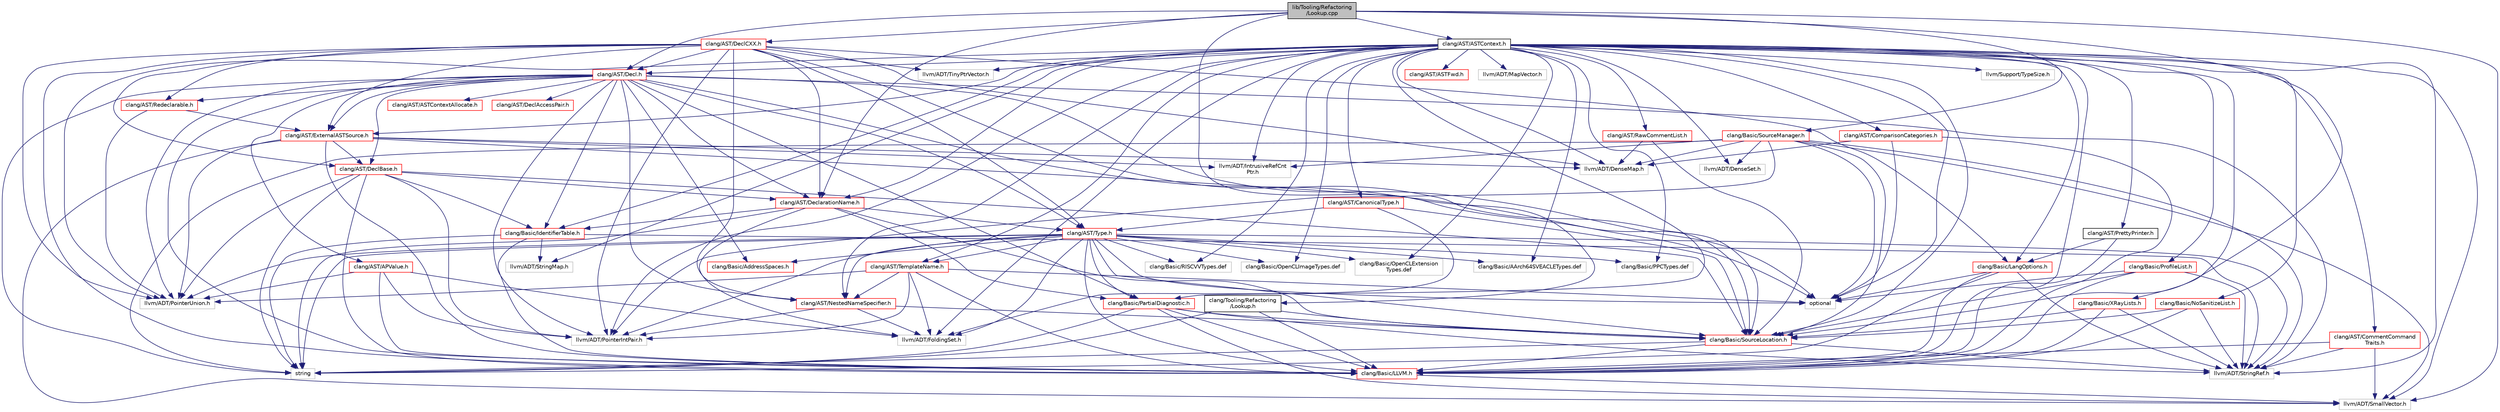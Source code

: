digraph "lib/Tooling/Refactoring/Lookup.cpp"
{
 // LATEX_PDF_SIZE
  bgcolor="transparent";
  edge [fontname="Helvetica",fontsize="10",labelfontname="Helvetica",labelfontsize="10"];
  node [fontname="Helvetica",fontsize="10",shape=record];
  Node1 [label="lib/Tooling/Refactoring\l/Lookup.cpp",height=0.2,width=0.4,color="black", fillcolor="grey75", style="filled", fontcolor="black",tooltip=" "];
  Node1 -> Node2 [color="midnightblue",fontsize="10",style="solid",fontname="Helvetica"];
  Node2 [label="clang/Tooling/Refactoring\l/Lookup.h",height=0.2,width=0.4,color="black",URL="$Tooling_2Refactoring_2Lookup_8h.html",tooltip=" "];
  Node2 -> Node3 [color="midnightblue",fontsize="10",style="solid",fontname="Helvetica"];
  Node3 [label="clang/Basic/LLVM.h",height=0.2,width=0.4,color="red",URL="$LLVM_8h.html",tooltip=" "];
  Node3 -> Node5 [color="midnightblue",fontsize="10",style="solid",fontname="Helvetica"];
  Node5 [label="llvm/ADT/SmallVector.h",height=0.2,width=0.4,color="grey75",tooltip=" "];
  Node2 -> Node6 [color="midnightblue",fontsize="10",style="solid",fontname="Helvetica"];
  Node6 [label="clang/Basic/SourceLocation.h",height=0.2,width=0.4,color="red",URL="$SourceLocation_8h.html",tooltip=" "];
  Node6 -> Node3 [color="midnightblue",fontsize="10",style="solid",fontname="Helvetica"];
  Node6 -> Node7 [color="midnightblue",fontsize="10",style="solid",fontname="Helvetica"];
  Node7 [label="llvm/ADT/StringRef.h",height=0.2,width=0.4,color="grey75",tooltip=" "];
  Node6 -> Node10 [color="midnightblue",fontsize="10",style="solid",fontname="Helvetica"];
  Node10 [label="string",height=0.2,width=0.4,color="grey75",tooltip=" "];
  Node2 -> Node10 [color="midnightblue",fontsize="10",style="solid",fontname="Helvetica"];
  Node1 -> Node12 [color="midnightblue",fontsize="10",style="solid",fontname="Helvetica"];
  Node12 [label="clang/AST/ASTContext.h",height=0.2,width=0.4,color="black",URL="$ASTContext_8h.html",tooltip=" "];
  Node12 -> Node13 [color="midnightblue",fontsize="10",style="solid",fontname="Helvetica"];
  Node13 [label="clang/AST/ASTFwd.h",height=0.2,width=0.4,color="red",URL="$ASTFwd_8h.html",tooltip=" "];
  Node12 -> Node19 [color="midnightblue",fontsize="10",style="solid",fontname="Helvetica"];
  Node19 [label="clang/AST/CanonicalType.h",height=0.2,width=0.4,color="red",URL="$CanonicalType_8h.html",tooltip=" "];
  Node19 -> Node20 [color="midnightblue",fontsize="10",style="solid",fontname="Helvetica"];
  Node20 [label="clang/AST/Type.h",height=0.2,width=0.4,color="red",URL="$Type_8h.html",tooltip=" "];
  Node20 -> Node24 [color="midnightblue",fontsize="10",style="solid",fontname="Helvetica"];
  Node24 [label="clang/AST/NestedNameSpecifier.h",height=0.2,width=0.4,color="red",URL="$NestedNameSpecifier_8h.html",tooltip=" "];
  Node24 -> Node6 [color="midnightblue",fontsize="10",style="solid",fontname="Helvetica"];
  Node24 -> Node48 [color="midnightblue",fontsize="10",style="solid",fontname="Helvetica"];
  Node48 [label="llvm/ADT/FoldingSet.h",height=0.2,width=0.4,color="grey75",tooltip=" "];
  Node24 -> Node49 [color="midnightblue",fontsize="10",style="solid",fontname="Helvetica"];
  Node49 [label="llvm/ADT/PointerIntPair.h",height=0.2,width=0.4,color="grey75",tooltip=" "];
  Node20 -> Node51 [color="midnightblue",fontsize="10",style="solid",fontname="Helvetica"];
  Node51 [label="clang/AST/TemplateName.h",height=0.2,width=0.4,color="red",URL="$TemplateName_8h.html",tooltip=" "];
  Node51 -> Node24 [color="midnightblue",fontsize="10",style="solid",fontname="Helvetica"];
  Node51 -> Node3 [color="midnightblue",fontsize="10",style="solid",fontname="Helvetica"];
  Node51 -> Node48 [color="midnightblue",fontsize="10",style="solid",fontname="Helvetica"];
  Node51 -> Node49 [color="midnightblue",fontsize="10",style="solid",fontname="Helvetica"];
  Node51 -> Node52 [color="midnightblue",fontsize="10",style="solid",fontname="Helvetica"];
  Node52 [label="llvm/ADT/PointerUnion.h",height=0.2,width=0.4,color="grey75",tooltip=" "];
  Node51 -> Node28 [color="midnightblue",fontsize="10",style="solid",fontname="Helvetica"];
  Node28 [label="optional",height=0.2,width=0.4,color="grey75",tooltip=" "];
  Node20 -> Node54 [color="midnightblue",fontsize="10",style="solid",fontname="Helvetica"];
  Node54 [label="clang/Basic/AddressSpaces.h",height=0.2,width=0.4,color="red",URL="$AddressSpaces_8h.html",tooltip=" "];
  Node20 -> Node3 [color="midnightblue",fontsize="10",style="solid",fontname="Helvetica"];
  Node20 -> Node58 [color="midnightblue",fontsize="10",style="solid",fontname="Helvetica"];
  Node58 [label="clang/Basic/PartialDiagnostic.h",height=0.2,width=0.4,color="red",URL="$PartialDiagnostic_8h.html",tooltip=" "];
  Node58 -> Node3 [color="midnightblue",fontsize="10",style="solid",fontname="Helvetica"];
  Node58 -> Node6 [color="midnightblue",fontsize="10",style="solid",fontname="Helvetica"];
  Node58 -> Node5 [color="midnightblue",fontsize="10",style="solid",fontname="Helvetica"];
  Node58 -> Node7 [color="midnightblue",fontsize="10",style="solid",fontname="Helvetica"];
  Node58 -> Node10 [color="midnightblue",fontsize="10",style="solid",fontname="Helvetica"];
  Node20 -> Node6 [color="midnightblue",fontsize="10",style="solid",fontname="Helvetica"];
  Node20 -> Node48 [color="midnightblue",fontsize="10",style="solid",fontname="Helvetica"];
  Node20 -> Node49 [color="midnightblue",fontsize="10",style="solid",fontname="Helvetica"];
  Node20 -> Node52 [color="midnightblue",fontsize="10",style="solid",fontname="Helvetica"];
  Node20 -> Node7 [color="midnightblue",fontsize="10",style="solid",fontname="Helvetica"];
  Node20 -> Node28 [color="midnightblue",fontsize="10",style="solid",fontname="Helvetica"];
  Node20 -> Node10 [color="midnightblue",fontsize="10",style="solid",fontname="Helvetica"];
  Node20 -> Node38 [color="midnightblue",fontsize="10",style="solid",fontname="Helvetica"];
  Node38 [label="clang/Basic/OpenCLImageTypes.def",height=0.2,width=0.4,color="grey75",tooltip=" "];
  Node20 -> Node67 [color="midnightblue",fontsize="10",style="solid",fontname="Helvetica"];
  Node67 [label="clang/Basic/OpenCLExtension\lTypes.def",height=0.2,width=0.4,color="grey75",tooltip=" "];
  Node20 -> Node68 [color="midnightblue",fontsize="10",style="solid",fontname="Helvetica"];
  Node68 [label="clang/Basic/AArch64SVEACLETypes.def",height=0.2,width=0.4,color="grey75",tooltip=" "];
  Node20 -> Node69 [color="midnightblue",fontsize="10",style="solid",fontname="Helvetica"];
  Node69 [label="clang/Basic/PPCTypes.def",height=0.2,width=0.4,color="grey75",tooltip=" "];
  Node20 -> Node70 [color="midnightblue",fontsize="10",style="solid",fontname="Helvetica"];
  Node70 [label="clang/Basic/RISCVVTypes.def",height=0.2,width=0.4,color="grey75",tooltip=" "];
  Node19 -> Node6 [color="midnightblue",fontsize="10",style="solid",fontname="Helvetica"];
  Node19 -> Node48 [color="midnightblue",fontsize="10",style="solid",fontname="Helvetica"];
  Node12 -> Node74 [color="midnightblue",fontsize="10",style="solid",fontname="Helvetica"];
  Node74 [label="clang/AST/CommentCommand\lTraits.h",height=0.2,width=0.4,color="red",URL="$CommentCommandTraits_8h.html",tooltip=" "];
  Node74 -> Node3 [color="midnightblue",fontsize="10",style="solid",fontname="Helvetica"];
  Node74 -> Node5 [color="midnightblue",fontsize="10",style="solid",fontname="Helvetica"];
  Node74 -> Node7 [color="midnightblue",fontsize="10",style="solid",fontname="Helvetica"];
  Node12 -> Node78 [color="midnightblue",fontsize="10",style="solid",fontname="Helvetica"];
  Node78 [label="clang/AST/ComparisonCategories.h",height=0.2,width=0.4,color="red",URL="$ComparisonCategories_8h.html",tooltip=" "];
  Node78 -> Node3 [color="midnightblue",fontsize="10",style="solid",fontname="Helvetica"];
  Node78 -> Node40 [color="midnightblue",fontsize="10",style="solid",fontname="Helvetica"];
  Node40 [label="llvm/ADT/DenseMap.h",height=0.2,width=0.4,color="grey75",tooltip=" "];
  Node78 -> Node28 [color="midnightblue",fontsize="10",style="solid",fontname="Helvetica"];
  Node12 -> Node80 [color="midnightblue",fontsize="10",style="solid",fontname="Helvetica"];
  Node80 [label="clang/AST/Decl.h",height=0.2,width=0.4,color="red",URL="$Decl_8h.html",tooltip=" "];
  Node80 -> Node81 [color="midnightblue",fontsize="10",style="solid",fontname="Helvetica"];
  Node81 [label="clang/AST/APValue.h",height=0.2,width=0.4,color="red",URL="$APValue_8h.html",tooltip=" "];
  Node81 -> Node3 [color="midnightblue",fontsize="10",style="solid",fontname="Helvetica"];
  Node81 -> Node48 [color="midnightblue",fontsize="10",style="solid",fontname="Helvetica"];
  Node81 -> Node49 [color="midnightblue",fontsize="10",style="solid",fontname="Helvetica"];
  Node81 -> Node52 [color="midnightblue",fontsize="10",style="solid",fontname="Helvetica"];
  Node80 -> Node85 [color="midnightblue",fontsize="10",style="solid",fontname="Helvetica"];
  Node85 [label="clang/AST/ASTContextAllocate.h",height=0.2,width=0.4,color="red",URL="$ASTContextAllocate_8h.html",tooltip=" "];
  Node80 -> Node86 [color="midnightblue",fontsize="10",style="solid",fontname="Helvetica"];
  Node86 [label="clang/AST/DeclAccessPair.h",height=0.2,width=0.4,color="red",URL="$DeclAccessPair_8h.html",tooltip=" "];
  Node80 -> Node87 [color="midnightblue",fontsize="10",style="solid",fontname="Helvetica"];
  Node87 [label="clang/AST/DeclBase.h",height=0.2,width=0.4,color="red",URL="$DeclBase_8h.html",tooltip=" "];
  Node87 -> Node91 [color="midnightblue",fontsize="10",style="solid",fontname="Helvetica"];
  Node91 [label="clang/AST/DeclarationName.h",height=0.2,width=0.4,color="red",URL="$DeclarationName_8h.html",tooltip=" "];
  Node91 -> Node20 [color="midnightblue",fontsize="10",style="solid",fontname="Helvetica"];
  Node91 -> Node92 [color="midnightblue",fontsize="10",style="solid",fontname="Helvetica"];
  Node92 [label="clang/Basic/IdentifierTable.h",height=0.2,width=0.4,color="red",URL="$IdentifierTable_8h.html",tooltip=" "];
  Node92 -> Node3 [color="midnightblue",fontsize="10",style="solid",fontname="Helvetica"];
  Node92 -> Node96 [color="midnightblue",fontsize="10",style="solid",fontname="Helvetica"];
  Node96 [label="llvm/ADT/StringMap.h",height=0.2,width=0.4,color="grey75",tooltip=" "];
  Node92 -> Node7 [color="midnightblue",fontsize="10",style="solid",fontname="Helvetica"];
  Node92 -> Node10 [color="midnightblue",fontsize="10",style="solid",fontname="Helvetica"];
  Node91 -> Node58 [color="midnightblue",fontsize="10",style="solid",fontname="Helvetica"];
  Node91 -> Node6 [color="midnightblue",fontsize="10",style="solid",fontname="Helvetica"];
  Node91 -> Node48 [color="midnightblue",fontsize="10",style="solid",fontname="Helvetica"];
  Node91 -> Node10 [color="midnightblue",fontsize="10",style="solid",fontname="Helvetica"];
  Node87 -> Node92 [color="midnightblue",fontsize="10",style="solid",fontname="Helvetica"];
  Node87 -> Node3 [color="midnightblue",fontsize="10",style="solid",fontname="Helvetica"];
  Node87 -> Node6 [color="midnightblue",fontsize="10",style="solid",fontname="Helvetica"];
  Node87 -> Node49 [color="midnightblue",fontsize="10",style="solid",fontname="Helvetica"];
  Node87 -> Node52 [color="midnightblue",fontsize="10",style="solid",fontname="Helvetica"];
  Node87 -> Node10 [color="midnightblue",fontsize="10",style="solid",fontname="Helvetica"];
  Node80 -> Node91 [color="midnightblue",fontsize="10",style="solid",fontname="Helvetica"];
  Node80 -> Node103 [color="midnightblue",fontsize="10",style="solid",fontname="Helvetica"];
  Node103 [label="clang/AST/ExternalASTSource.h",height=0.2,width=0.4,color="red",URL="$ExternalASTSource_8h.html",tooltip=" "];
  Node103 -> Node87 [color="midnightblue",fontsize="10",style="solid",fontname="Helvetica"];
  Node103 -> Node3 [color="midnightblue",fontsize="10",style="solid",fontname="Helvetica"];
  Node103 -> Node40 [color="midnightblue",fontsize="10",style="solid",fontname="Helvetica"];
  Node103 -> Node27 [color="midnightblue",fontsize="10",style="solid",fontname="Helvetica"];
  Node27 [label="llvm/ADT/IntrusiveRefCnt\lPtr.h",height=0.2,width=0.4,color="grey75",tooltip=" "];
  Node103 -> Node52 [color="midnightblue",fontsize="10",style="solid",fontname="Helvetica"];
  Node103 -> Node5 [color="midnightblue",fontsize="10",style="solid",fontname="Helvetica"];
  Node103 -> Node28 [color="midnightblue",fontsize="10",style="solid",fontname="Helvetica"];
  Node80 -> Node24 [color="midnightblue",fontsize="10",style="solid",fontname="Helvetica"];
  Node80 -> Node107 [color="midnightblue",fontsize="10",style="solid",fontname="Helvetica"];
  Node107 [label="clang/AST/Redeclarable.h",height=0.2,width=0.4,color="red",URL="$Redeclarable_8h.html",tooltip=" "];
  Node107 -> Node103 [color="midnightblue",fontsize="10",style="solid",fontname="Helvetica"];
  Node107 -> Node52 [color="midnightblue",fontsize="10",style="solid",fontname="Helvetica"];
  Node80 -> Node20 [color="midnightblue",fontsize="10",style="solid",fontname="Helvetica"];
  Node80 -> Node54 [color="midnightblue",fontsize="10",style="solid",fontname="Helvetica"];
  Node80 -> Node92 [color="midnightblue",fontsize="10",style="solid",fontname="Helvetica"];
  Node80 -> Node3 [color="midnightblue",fontsize="10",style="solid",fontname="Helvetica"];
  Node80 -> Node58 [color="midnightblue",fontsize="10",style="solid",fontname="Helvetica"];
  Node80 -> Node6 [color="midnightblue",fontsize="10",style="solid",fontname="Helvetica"];
  Node80 -> Node49 [color="midnightblue",fontsize="10",style="solid",fontname="Helvetica"];
  Node80 -> Node52 [color="midnightblue",fontsize="10",style="solid",fontname="Helvetica"];
  Node80 -> Node7 [color="midnightblue",fontsize="10",style="solid",fontname="Helvetica"];
  Node80 -> Node28 [color="midnightblue",fontsize="10",style="solid",fontname="Helvetica"];
  Node80 -> Node10 [color="midnightblue",fontsize="10",style="solid",fontname="Helvetica"];
  Node12 -> Node91 [color="midnightblue",fontsize="10",style="solid",fontname="Helvetica"];
  Node12 -> Node103 [color="midnightblue",fontsize="10",style="solid",fontname="Helvetica"];
  Node12 -> Node24 [color="midnightblue",fontsize="10",style="solid",fontname="Helvetica"];
  Node12 -> Node109 [color="midnightblue",fontsize="10",style="solid",fontname="Helvetica"];
  Node109 [label="clang/AST/PrettyPrinter.h",height=0.2,width=0.4,color="black",URL="$PrettyPrinter_8h.html",tooltip=" "];
  Node109 -> Node3 [color="midnightblue",fontsize="10",style="solid",fontname="Helvetica"];
  Node109 -> Node110 [color="midnightblue",fontsize="10",style="solid",fontname="Helvetica"];
  Node110 [label="clang/Basic/LangOptions.h",height=0.2,width=0.4,color="red",URL="$LangOptions_8h.html",tooltip=" "];
  Node110 -> Node3 [color="midnightblue",fontsize="10",style="solid",fontname="Helvetica"];
  Node110 -> Node7 [color="midnightblue",fontsize="10",style="solid",fontname="Helvetica"];
  Node110 -> Node28 [color="midnightblue",fontsize="10",style="solid",fontname="Helvetica"];
  Node110 -> Node10 [color="midnightblue",fontsize="10",style="solid",fontname="Helvetica"];
  Node12 -> Node124 [color="midnightblue",fontsize="10",style="solid",fontname="Helvetica"];
  Node124 [label="clang/AST/RawCommentList.h",height=0.2,width=0.4,color="red",URL="$RawCommentList_8h.html",tooltip=" "];
  Node124 -> Node6 [color="midnightblue",fontsize="10",style="solid",fontname="Helvetica"];
  Node124 -> Node40 [color="midnightblue",fontsize="10",style="solid",fontname="Helvetica"];
  Node12 -> Node51 [color="midnightblue",fontsize="10",style="solid",fontname="Helvetica"];
  Node12 -> Node92 [color="midnightblue",fontsize="10",style="solid",fontname="Helvetica"];
  Node12 -> Node3 [color="midnightblue",fontsize="10",style="solid",fontname="Helvetica"];
  Node12 -> Node110 [color="midnightblue",fontsize="10",style="solid",fontname="Helvetica"];
  Node12 -> Node125 [color="midnightblue",fontsize="10",style="solid",fontname="Helvetica"];
  Node125 [label="clang/Basic/NoSanitizeList.h",height=0.2,width=0.4,color="red",URL="$NoSanitizeList_8h.html",tooltip=" "];
  Node125 -> Node3 [color="midnightblue",fontsize="10",style="solid",fontname="Helvetica"];
  Node125 -> Node6 [color="midnightblue",fontsize="10",style="solid",fontname="Helvetica"];
  Node125 -> Node7 [color="midnightblue",fontsize="10",style="solid",fontname="Helvetica"];
  Node12 -> Node58 [color="midnightblue",fontsize="10",style="solid",fontname="Helvetica"];
  Node12 -> Node126 [color="midnightblue",fontsize="10",style="solid",fontname="Helvetica"];
  Node126 [label="clang/Basic/ProfileList.h",height=0.2,width=0.4,color="red",URL="$ProfileList_8h.html",tooltip=" "];
  Node126 -> Node3 [color="midnightblue",fontsize="10",style="solid",fontname="Helvetica"];
  Node126 -> Node6 [color="midnightblue",fontsize="10",style="solid",fontname="Helvetica"];
  Node126 -> Node7 [color="midnightblue",fontsize="10",style="solid",fontname="Helvetica"];
  Node126 -> Node28 [color="midnightblue",fontsize="10",style="solid",fontname="Helvetica"];
  Node12 -> Node6 [color="midnightblue",fontsize="10",style="solid",fontname="Helvetica"];
  Node12 -> Node134 [color="midnightblue",fontsize="10",style="solid",fontname="Helvetica"];
  Node134 [label="clang/Basic/XRayLists.h",height=0.2,width=0.4,color="red",URL="$XRayLists_8h.html",tooltip=" "];
  Node134 -> Node3 [color="midnightblue",fontsize="10",style="solid",fontname="Helvetica"];
  Node134 -> Node6 [color="midnightblue",fontsize="10",style="solid",fontname="Helvetica"];
  Node134 -> Node7 [color="midnightblue",fontsize="10",style="solid",fontname="Helvetica"];
  Node12 -> Node40 [color="midnightblue",fontsize="10",style="solid",fontname="Helvetica"];
  Node12 -> Node135 [color="midnightblue",fontsize="10",style="solid",fontname="Helvetica"];
  Node135 [label="llvm/ADT/DenseSet.h",height=0.2,width=0.4,color="grey75",tooltip=" "];
  Node12 -> Node48 [color="midnightblue",fontsize="10",style="solid",fontname="Helvetica"];
  Node12 -> Node27 [color="midnightblue",fontsize="10",style="solid",fontname="Helvetica"];
  Node12 -> Node136 [color="midnightblue",fontsize="10",style="solid",fontname="Helvetica"];
  Node136 [label="llvm/ADT/MapVector.h",height=0.2,width=0.4,color="grey75",tooltip=" "];
  Node12 -> Node49 [color="midnightblue",fontsize="10",style="solid",fontname="Helvetica"];
  Node12 -> Node52 [color="midnightblue",fontsize="10",style="solid",fontname="Helvetica"];
  Node12 -> Node5 [color="midnightblue",fontsize="10",style="solid",fontname="Helvetica"];
  Node12 -> Node96 [color="midnightblue",fontsize="10",style="solid",fontname="Helvetica"];
  Node12 -> Node7 [color="midnightblue",fontsize="10",style="solid",fontname="Helvetica"];
  Node12 -> Node137 [color="midnightblue",fontsize="10",style="solid",fontname="Helvetica"];
  Node137 [label="llvm/ADT/TinyPtrVector.h",height=0.2,width=0.4,color="grey75",tooltip=" "];
  Node12 -> Node138 [color="midnightblue",fontsize="10",style="solid",fontname="Helvetica"];
  Node138 [label="llvm/Support/TypeSize.h",height=0.2,width=0.4,color="grey75",tooltip=" "];
  Node12 -> Node28 [color="midnightblue",fontsize="10",style="solid",fontname="Helvetica"];
  Node12 -> Node38 [color="midnightblue",fontsize="10",style="solid",fontname="Helvetica"];
  Node12 -> Node67 [color="midnightblue",fontsize="10",style="solid",fontname="Helvetica"];
  Node12 -> Node68 [color="midnightblue",fontsize="10",style="solid",fontname="Helvetica"];
  Node12 -> Node69 [color="midnightblue",fontsize="10",style="solid",fontname="Helvetica"];
  Node12 -> Node70 [color="midnightblue",fontsize="10",style="solid",fontname="Helvetica"];
  Node1 -> Node80 [color="midnightblue",fontsize="10",style="solid",fontname="Helvetica"];
  Node1 -> Node139 [color="midnightblue",fontsize="10",style="solid",fontname="Helvetica"];
  Node139 [label="clang/AST/DeclCXX.h",height=0.2,width=0.4,color="red",URL="$DeclCXX_8h.html",tooltip=" "];
  Node139 -> Node80 [color="midnightblue",fontsize="10",style="solid",fontname="Helvetica"];
  Node139 -> Node87 [color="midnightblue",fontsize="10",style="solid",fontname="Helvetica"];
  Node139 -> Node91 [color="midnightblue",fontsize="10",style="solid",fontname="Helvetica"];
  Node139 -> Node103 [color="midnightblue",fontsize="10",style="solid",fontname="Helvetica"];
  Node139 -> Node24 [color="midnightblue",fontsize="10",style="solid",fontname="Helvetica"];
  Node139 -> Node107 [color="midnightblue",fontsize="10",style="solid",fontname="Helvetica"];
  Node139 -> Node20 [color="midnightblue",fontsize="10",style="solid",fontname="Helvetica"];
  Node139 -> Node3 [color="midnightblue",fontsize="10",style="solid",fontname="Helvetica"];
  Node139 -> Node110 [color="midnightblue",fontsize="10",style="solid",fontname="Helvetica"];
  Node139 -> Node6 [color="midnightblue",fontsize="10",style="solid",fontname="Helvetica"];
  Node139 -> Node40 [color="midnightblue",fontsize="10",style="solid",fontname="Helvetica"];
  Node139 -> Node49 [color="midnightblue",fontsize="10",style="solid",fontname="Helvetica"];
  Node139 -> Node52 [color="midnightblue",fontsize="10",style="solid",fontname="Helvetica"];
  Node139 -> Node137 [color="midnightblue",fontsize="10",style="solid",fontname="Helvetica"];
  Node1 -> Node91 [color="midnightblue",fontsize="10",style="solid",fontname="Helvetica"];
  Node1 -> Node6 [color="midnightblue",fontsize="10",style="solid",fontname="Helvetica"];
  Node1 -> Node163 [color="midnightblue",fontsize="10",style="solid",fontname="Helvetica"];
  Node163 [label="clang/Basic/SourceManager.h",height=0.2,width=0.4,color="red",URL="$SourceManager_8h.html",tooltip=" "];
  Node163 -> Node6 [color="midnightblue",fontsize="10",style="solid",fontname="Helvetica"];
  Node163 -> Node40 [color="midnightblue",fontsize="10",style="solid",fontname="Helvetica"];
  Node163 -> Node135 [color="midnightblue",fontsize="10",style="solid",fontname="Helvetica"];
  Node163 -> Node27 [color="midnightblue",fontsize="10",style="solid",fontname="Helvetica"];
  Node163 -> Node49 [color="midnightblue",fontsize="10",style="solid",fontname="Helvetica"];
  Node163 -> Node5 [color="midnightblue",fontsize="10",style="solid",fontname="Helvetica"];
  Node163 -> Node7 [color="midnightblue",fontsize="10",style="solid",fontname="Helvetica"];
  Node163 -> Node28 [color="midnightblue",fontsize="10",style="solid",fontname="Helvetica"];
  Node163 -> Node10 [color="midnightblue",fontsize="10",style="solid",fontname="Helvetica"];
  Node1 -> Node5 [color="midnightblue",fontsize="10",style="solid",fontname="Helvetica"];
}
